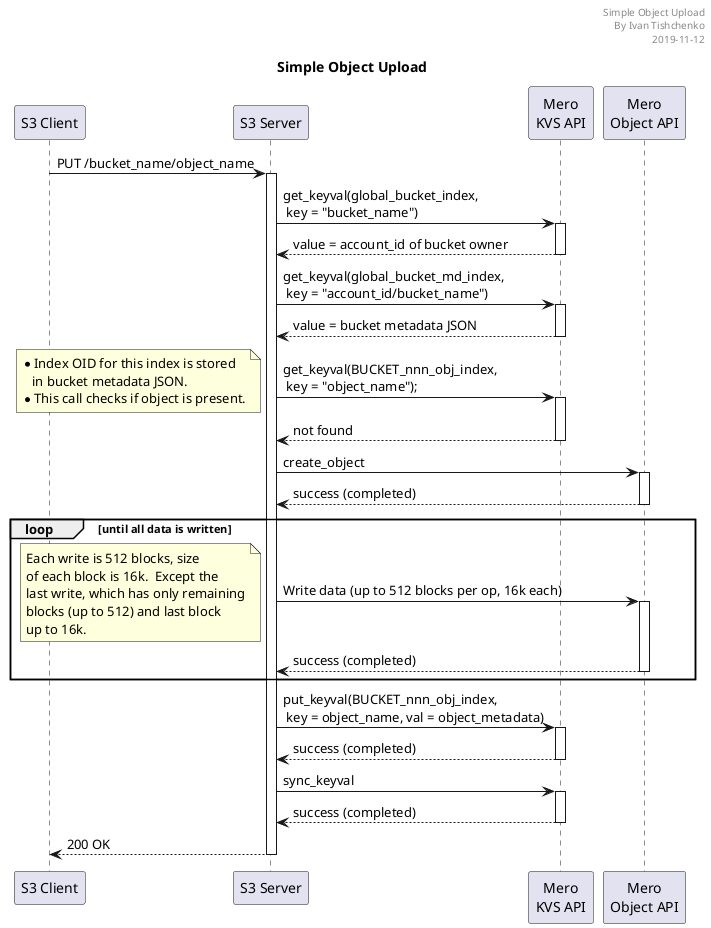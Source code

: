 @startuml

header Simple Object Upload\n By Ivan Tishchenko\n2019-11-12
title Simple Object Upload

participant "S3 Client" as client
participant "S3 Server" as server
participant "Mero\nKVS API" as kvs
participant "Mero\nObject API" as object

autoactivate on

client -> server: PUT /bucket_name/object_name

server -> kvs: get_keyval(global_bucket_index,\n key = "bucket_name")
kvs --> server: value = account_id of bucket owner

server -> kvs: get_keyval(global_bucket_md_index,\n key = "account_id/bucket_name")
kvs --> server: value = bucket metadata JSON

server -> kvs: get_keyval(BUCKET_nnn_obj_index,\n key = "object_name");
note left
   * Index OID for this index is stored
      in bucket metadata JSON.
   * This call checks if object is present.
end note
kvs --> server: not found

server -> object: create_object
object --> server: success (completed)

loop until all data is written
  server -> object: Write data (up to 512 blocks per op, 16k each)
  note left
    Each write is 512 blocks, size
    of each block is 16k.  Except the
    last write, which has only remaining
    blocks (up to 512) and last block
    up to 16k.
  end note
  object --> server: success (completed)
end

server -> kvs: put_keyval(BUCKET_nnn_obj_index,\n key = object_name, val = object_metadata)
kvs --> server: success (completed)

server -> kvs: sync_keyval
kvs --> server: success (completed)

server --> client: 200 OK

@enduml
